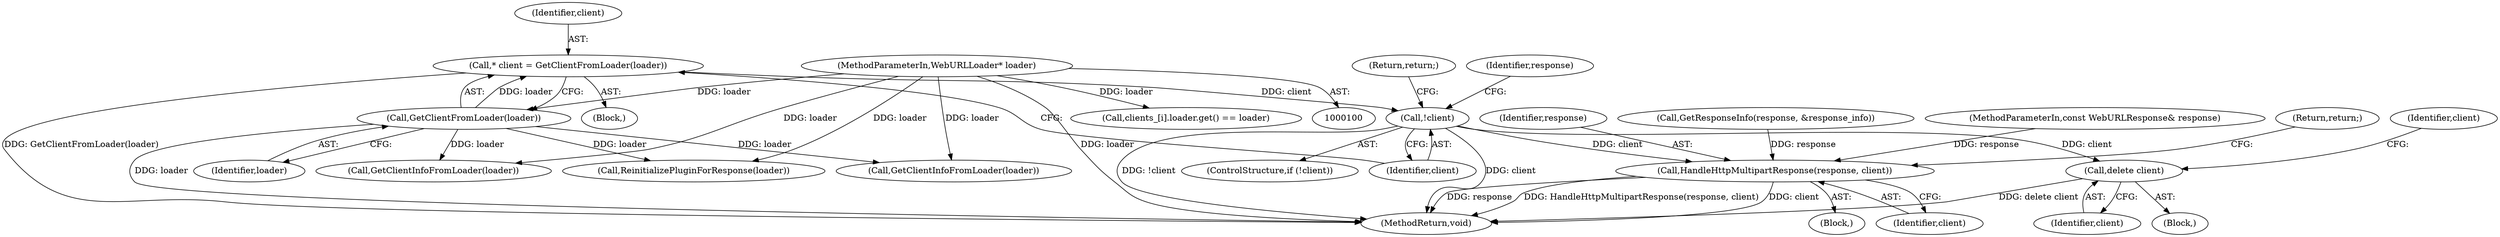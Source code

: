 digraph "0_Chrome_ea3d1d84be3d6f97bf50e76511c9e26af6895533_45@pointer" {
"1000113" [label="(Call,* client = GetClientFromLoader(loader))"];
"1000115" [label="(Call,GetClientFromLoader(loader))"];
"1000101" [label="(MethodParameterIn,WebURLLoader* loader)"];
"1000118" [label="(Call,!client)"];
"1000138" [label="(Call,HandleHttpMultipartResponse(response, client))"];
"1000158" [label="(Call,delete client)"];
"1000116" [label="(Identifier,loader)"];
"1000117" [label="(ControlStructure,if (!client))"];
"1000138" [label="(Call,HandleHttpMultipartResponse(response, client))"];
"1000102" [label="(MethodParameterIn,const WebURLResponse& response)"];
"1000101" [label="(MethodParameterIn,WebURLLoader* loader)"];
"1000114" [label="(Identifier,client)"];
"1000120" [label="(Return,return;)"];
"1000115" [label="(Call,GetClientFromLoader(loader))"];
"1000119" [label="(Identifier,client)"];
"1000113" [label="(Call,* client = GetClientFromLoader(loader))"];
"1000118" [label="(Call,!client)"];
"1000141" [label="(Return,return;)"];
"1000230" [label="(Call,GetClientInfoFromLoader(loader))"];
"1000123" [label="(Identifier,response)"];
"1000147" [label="(Block,)"];
"1000137" [label="(Block,)"];
"1000262" [label="(Call,GetClientInfoFromLoader(loader))"];
"1000150" [label="(Call,ReinitializePluginForResponse(loader))"];
"1000272" [label="(MethodReturn,void)"];
"1000159" [label="(Identifier,client)"];
"1000175" [label="(Call,clients_[i].loader.get() == loader)"];
"1000161" [label="(Identifier,client)"];
"1000158" [label="(Call,delete client)"];
"1000139" [label="(Identifier,response)"];
"1000122" [label="(Call,GetResponseInfo(response, &response_info))"];
"1000103" [label="(Block,)"];
"1000140" [label="(Identifier,client)"];
"1000113" -> "1000103"  [label="AST: "];
"1000113" -> "1000115"  [label="CFG: "];
"1000114" -> "1000113"  [label="AST: "];
"1000115" -> "1000113"  [label="AST: "];
"1000119" -> "1000113"  [label="CFG: "];
"1000113" -> "1000272"  [label="DDG: GetClientFromLoader(loader)"];
"1000115" -> "1000113"  [label="DDG: loader"];
"1000113" -> "1000118"  [label="DDG: client"];
"1000115" -> "1000116"  [label="CFG: "];
"1000116" -> "1000115"  [label="AST: "];
"1000115" -> "1000272"  [label="DDG: loader"];
"1000101" -> "1000115"  [label="DDG: loader"];
"1000115" -> "1000150"  [label="DDG: loader"];
"1000115" -> "1000230"  [label="DDG: loader"];
"1000115" -> "1000262"  [label="DDG: loader"];
"1000101" -> "1000100"  [label="AST: "];
"1000101" -> "1000272"  [label="DDG: loader"];
"1000101" -> "1000150"  [label="DDG: loader"];
"1000101" -> "1000175"  [label="DDG: loader"];
"1000101" -> "1000230"  [label="DDG: loader"];
"1000101" -> "1000262"  [label="DDG: loader"];
"1000118" -> "1000117"  [label="AST: "];
"1000118" -> "1000119"  [label="CFG: "];
"1000119" -> "1000118"  [label="AST: "];
"1000120" -> "1000118"  [label="CFG: "];
"1000123" -> "1000118"  [label="CFG: "];
"1000118" -> "1000272"  [label="DDG: !client"];
"1000118" -> "1000272"  [label="DDG: client"];
"1000118" -> "1000138"  [label="DDG: client"];
"1000118" -> "1000158"  [label="DDG: client"];
"1000138" -> "1000137"  [label="AST: "];
"1000138" -> "1000140"  [label="CFG: "];
"1000139" -> "1000138"  [label="AST: "];
"1000140" -> "1000138"  [label="AST: "];
"1000141" -> "1000138"  [label="CFG: "];
"1000138" -> "1000272"  [label="DDG: client"];
"1000138" -> "1000272"  [label="DDG: response"];
"1000138" -> "1000272"  [label="DDG: HandleHttpMultipartResponse(response, client)"];
"1000122" -> "1000138"  [label="DDG: response"];
"1000102" -> "1000138"  [label="DDG: response"];
"1000158" -> "1000147"  [label="AST: "];
"1000158" -> "1000159"  [label="CFG: "];
"1000159" -> "1000158"  [label="AST: "];
"1000161" -> "1000158"  [label="CFG: "];
"1000158" -> "1000272"  [label="DDG: delete client"];
}
